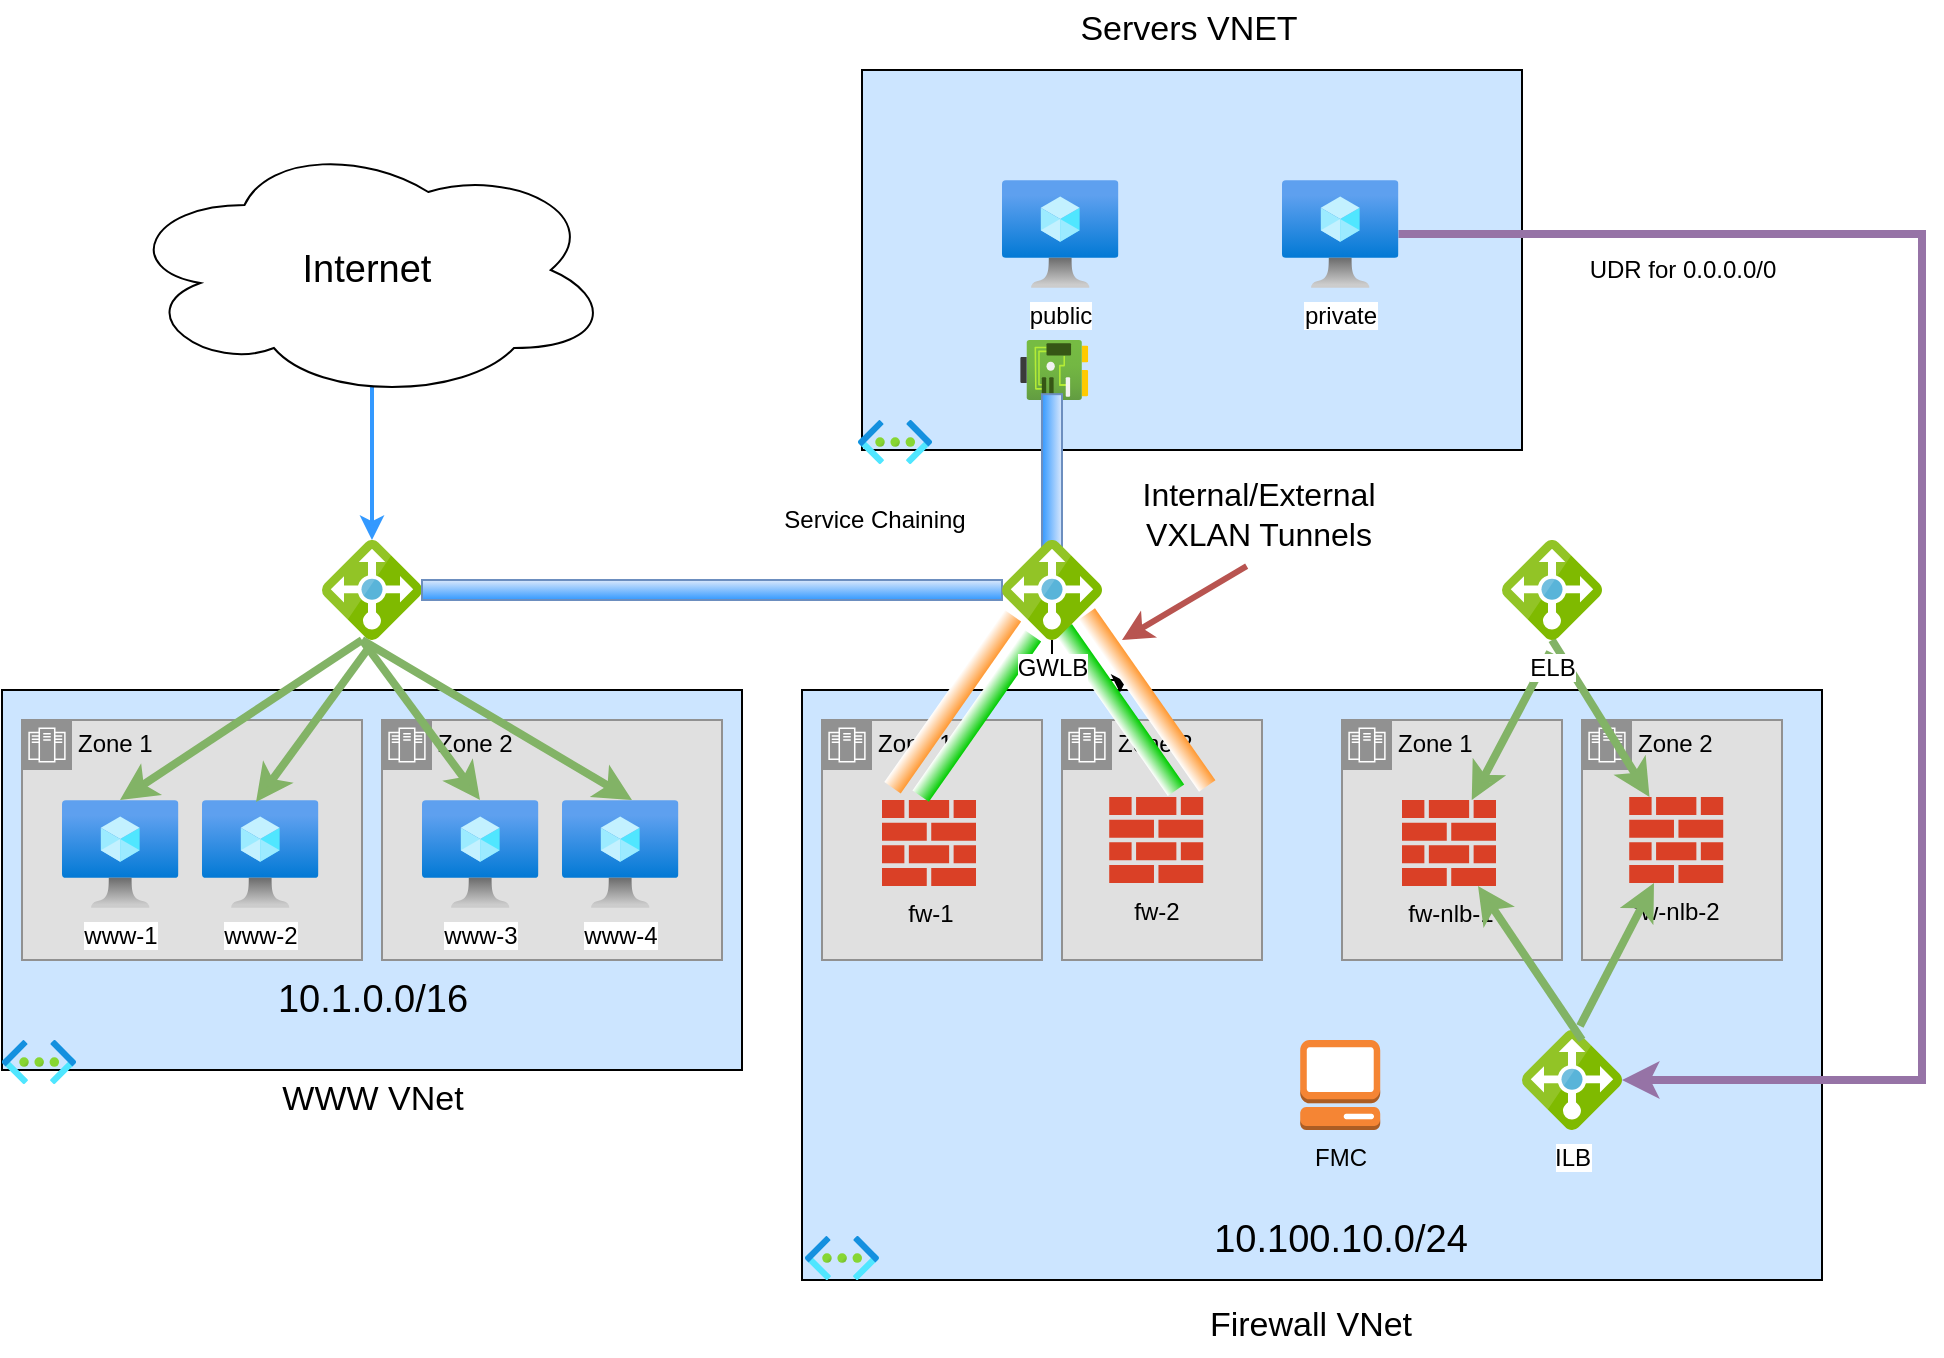 <mxfile version="21.6.1" type="device">
  <diagram name="Page-1" id="pDXnDWw5rO93SfaOLtf0">
    <mxGraphModel dx="1257" dy="2026" grid="1" gridSize="10" guides="1" tooltips="1" connect="1" arrows="1" fold="1" page="1" pageScale="1" pageWidth="850" pageHeight="1100" math="0" shadow="0">
      <root>
        <mxCell id="0" />
        <mxCell id="1" parent="0" />
        <mxCell id="psEYaUKP_F06JMTKpm58-8" value="" style="rounded=0;whiteSpace=wrap;html=1;fillColor=#CCE5FF;" parent="1" vertex="1">
          <mxGeometry x="80" y="255" width="370" height="190" as="geometry" />
        </mxCell>
        <mxCell id="psEYaUKP_F06JMTKpm58-5" value="Zone 1" style="shape=mxgraph.ibm.box;prType=zone;fontStyle=0;verticalAlign=top;align=left;spacingLeft=32;spacingTop=4;fillColor=#E0E0E0;rounded=0;whiteSpace=wrap;html=1;strokeColor=#919191;strokeWidth=1;dashed=0;container=1;spacing=-4;collapsible=0;expand=0;recursiveResize=0;" parent="1" vertex="1">
          <mxGeometry x="90" y="270" width="170" height="120" as="geometry" />
        </mxCell>
        <mxCell id="psEYaUKP_F06JMTKpm58-3" value="www-1" style="aspect=fixed;html=1;points=[];align=center;image;fontSize=12;image=img/lib/azure2/compute/Virtual_Machine.svg;" parent="psEYaUKP_F06JMTKpm58-5" vertex="1">
          <mxGeometry x="20" y="40" width="58.22" height="54" as="geometry" />
        </mxCell>
        <mxCell id="psEYaUKP_F06JMTKpm58-6" value="www-2" style="aspect=fixed;html=1;points=[];align=center;image;fontSize=12;image=img/lib/azure2/compute/Virtual_Machine.svg;" parent="psEYaUKP_F06JMTKpm58-5" vertex="1">
          <mxGeometry x="90" y="40" width="58.22" height="54" as="geometry" />
        </mxCell>
        <mxCell id="psEYaUKP_F06JMTKpm58-4" value="" style="aspect=fixed;html=1;points=[];align=center;image;fontSize=12;image=img/lib/azure2/networking/Virtual_Networks.svg;" parent="1" vertex="1">
          <mxGeometry x="80" y="430" width="37" height="22.09" as="geometry" />
        </mxCell>
        <mxCell id="psEYaUKP_F06JMTKpm58-9" value="Zone 2" style="shape=mxgraph.ibm.box;prType=zone;fontStyle=0;verticalAlign=top;align=left;spacingLeft=32;spacingTop=4;fillColor=#E0E0E0;rounded=0;whiteSpace=wrap;html=1;strokeColor=#919191;strokeWidth=1;dashed=0;container=1;spacing=-4;collapsible=0;expand=0;recursiveResize=0;" parent="1" vertex="1">
          <mxGeometry x="270" y="270" width="170" height="120" as="geometry" />
        </mxCell>
        <mxCell id="psEYaUKP_F06JMTKpm58-10" value="www-3" style="aspect=fixed;html=1;points=[];align=center;image;fontSize=12;image=img/lib/azure2/compute/Virtual_Machine.svg;" parent="psEYaUKP_F06JMTKpm58-9" vertex="1">
          <mxGeometry x="20" y="40" width="58.22" height="54" as="geometry" />
        </mxCell>
        <mxCell id="psEYaUKP_F06JMTKpm58-11" value="www-4" style="aspect=fixed;html=1;points=[];align=center;image;fontSize=12;image=img/lib/azure2/compute/Virtual_Machine.svg;" parent="psEYaUKP_F06JMTKpm58-9" vertex="1">
          <mxGeometry x="90" y="40" width="58.22" height="54" as="geometry" />
        </mxCell>
        <mxCell id="psEYaUKP_F06JMTKpm58-14" value="WWW VNet" style="text;html=1;align=center;verticalAlign=middle;resizable=0;points=[];autosize=1;strokeColor=none;fillColor=none;fontSize=17;" parent="1" vertex="1">
          <mxGeometry x="210" y="445" width="110" height="30" as="geometry" />
        </mxCell>
        <mxCell id="psEYaUKP_F06JMTKpm58-15" value="" style="endArrow=classic;html=1;rounded=0;entryX=0.498;entryY=0;entryDx=0;entryDy=0;entryPerimeter=0;fillColor=#d5e8d4;strokeColor=#82b366;strokeWidth=4;" parent="1" target="psEYaUKP_F06JMTKpm58-10" edge="1">
          <mxGeometry width="50" height="50" relative="1" as="geometry">
            <mxPoint x="260" y="230" as="sourcePoint" />
            <mxPoint x="500" y="440" as="targetPoint" />
          </mxGeometry>
        </mxCell>
        <mxCell id="psEYaUKP_F06JMTKpm58-16" value="" style="sketch=0;aspect=fixed;html=1;points=[];align=center;image;fontSize=12;image=img/lib/mscae/Load_Balancer_feature.svg;fillColor=#CCE5FF;" parent="1" vertex="1">
          <mxGeometry x="240" y="180" width="50" height="50" as="geometry" />
        </mxCell>
        <mxCell id="psEYaUKP_F06JMTKpm58-17" value="" style="endArrow=classic;html=1;rounded=0;fillColor=#d5e8d4;strokeColor=#82b366;strokeWidth=4;entryX=0.601;entryY=0;entryDx=0;entryDy=0;entryPerimeter=0;" parent="1" target="psEYaUKP_F06JMTKpm58-11" edge="1">
          <mxGeometry width="50" height="50" relative="1" as="geometry">
            <mxPoint x="260" y="230" as="sourcePoint" />
            <mxPoint x="303.994" y="305" as="targetPoint" />
          </mxGeometry>
        </mxCell>
        <mxCell id="psEYaUKP_F06JMTKpm58-18" value="" style="endArrow=classic;html=1;rounded=0;exitX=0.48;exitY=1.06;exitDx=0;exitDy=0;exitPerimeter=0;fillColor=#d5e8d4;strokeColor=#82b366;strokeWidth=4;entryX=0.464;entryY=0.019;entryDx=0;entryDy=0;entryPerimeter=0;" parent="1" source="psEYaUKP_F06JMTKpm58-16" target="psEYaUKP_F06JMTKpm58-6" edge="1">
          <mxGeometry width="50" height="50" relative="1" as="geometry">
            <mxPoint x="285" y="245" as="sourcePoint" />
            <mxPoint x="338.994" y="330" as="targetPoint" />
          </mxGeometry>
        </mxCell>
        <mxCell id="psEYaUKP_F06JMTKpm58-19" value="" style="endArrow=classic;html=1;rounded=0;entryX=0.498;entryY=0;entryDx=0;entryDy=0;entryPerimeter=0;fillColor=#d5e8d4;strokeColor=#82b366;strokeWidth=4;" parent="1" target="psEYaUKP_F06JMTKpm58-3" edge="1">
          <mxGeometry width="50" height="50" relative="1" as="geometry">
            <mxPoint x="260" y="230" as="sourcePoint" />
            <mxPoint x="348.994" y="340" as="targetPoint" />
          </mxGeometry>
        </mxCell>
        <mxCell id="psEYaUKP_F06JMTKpm58-20" value="10.1.0.0/16" style="text;html=1;align=center;verticalAlign=middle;resizable=0;points=[];autosize=1;strokeColor=none;fillColor=none;fontSize=19;" parent="1" vertex="1">
          <mxGeometry x="205" y="390" width="120" height="40" as="geometry" />
        </mxCell>
        <mxCell id="MpkBA5lqzlr4u1xdEffK-26" style="rounded=0;orthogonalLoop=1;jettySize=auto;html=1;strokeWidth=2;strokeColor=#3399FF;" parent="1" target="psEYaUKP_F06JMTKpm58-16" edge="1">
          <mxGeometry relative="1" as="geometry">
            <mxPoint x="265" y="100" as="sourcePoint" />
          </mxGeometry>
        </mxCell>
        <mxCell id="psEYaUKP_F06JMTKpm58-21" value="Internet" style="ellipse;shape=cloud;whiteSpace=wrap;html=1;fontSize=19;" parent="1" vertex="1">
          <mxGeometry x="140" y="-20" width="245" height="130" as="geometry" />
        </mxCell>
        <mxCell id="MpkBA5lqzlr4u1xdEffK-1" value="" style="rounded=0;whiteSpace=wrap;html=1;fillColor=#CCE5FF;" parent="1" vertex="1">
          <mxGeometry x="480" y="255" width="510" height="295" as="geometry" />
        </mxCell>
        <mxCell id="MpkBA5lqzlr4u1xdEffK-2" value="Firewall VNet" style="text;html=1;align=center;verticalAlign=middle;resizable=0;points=[];autosize=1;strokeColor=none;fillColor=none;fontSize=17;" parent="1" vertex="1">
          <mxGeometry x="674.11" y="557.91" width="120" height="30" as="geometry" />
        </mxCell>
        <mxCell id="MpkBA5lqzlr4u1xdEffK-3" value="Zone 1" style="shape=mxgraph.ibm.box;prType=zone;fontStyle=0;verticalAlign=top;align=left;spacingLeft=32;spacingTop=4;fillColor=#E0E0E0;rounded=0;whiteSpace=wrap;html=1;strokeColor=#919191;strokeWidth=1;dashed=0;container=1;spacing=-4;collapsible=0;expand=0;recursiveResize=0;" parent="1" vertex="1">
          <mxGeometry x="490" y="270" width="110" height="120" as="geometry" />
        </mxCell>
        <mxCell id="MpkBA5lqzlr4u1xdEffK-9" value="fw-1" style="sketch=0;pointerEvents=1;shadow=0;dashed=0;html=1;strokeColor=none;labelPosition=center;verticalLabelPosition=bottom;verticalAlign=top;outlineConnect=0;align=center;shape=mxgraph.office.concepts.firewall;fillColor=#DA4026;" parent="MpkBA5lqzlr4u1xdEffK-3" vertex="1">
          <mxGeometry x="30" y="40" width="47" height="43" as="geometry" />
        </mxCell>
        <mxCell id="MpkBA5lqzlr4u1xdEffK-6" value="Zone 2" style="shape=mxgraph.ibm.box;prType=zone;fontStyle=0;verticalAlign=top;align=left;spacingLeft=32;spacingTop=4;fillColor=#E0E0E0;rounded=0;whiteSpace=wrap;html=1;strokeColor=#919191;strokeWidth=1;dashed=0;container=1;spacing=-4;collapsible=0;expand=0;recursiveResize=0;" parent="1" vertex="1">
          <mxGeometry x="610" y="270" width="100" height="120" as="geometry" />
        </mxCell>
        <mxCell id="MpkBA5lqzlr4u1xdEffK-10" value="fw-2" style="sketch=0;pointerEvents=1;shadow=0;dashed=0;html=1;strokeColor=none;labelPosition=center;verticalLabelPosition=bottom;verticalAlign=top;outlineConnect=0;align=center;shape=mxgraph.office.concepts.firewall;fillColor=#DA4026;" parent="MpkBA5lqzlr4u1xdEffK-6" vertex="1">
          <mxGeometry x="23.61" y="38.5" width="47" height="43" as="geometry" />
        </mxCell>
        <mxCell id="gl-uLo3om1zxJ34Bp_yc-21" value="" style="edgeStyle=orthogonalEdgeStyle;rounded=0;orthogonalLoop=1;jettySize=auto;html=1;" edge="1" parent="1" source="MpkBA5lqzlr4u1xdEffK-11" target="MpkBA5lqzlr4u1xdEffK-25">
          <mxGeometry relative="1" as="geometry" />
        </mxCell>
        <mxCell id="MpkBA5lqzlr4u1xdEffK-12" value="10.100.10.0/24" style="text;html=1;align=center;verticalAlign=middle;resizable=0;points=[];autosize=1;strokeColor=none;fillColor=none;fontSize=19;" parent="1" vertex="1">
          <mxGeometry x="674.11" y="510" width="150" height="40" as="geometry" />
        </mxCell>
        <mxCell id="MpkBA5lqzlr4u1xdEffK-19" value="" style="rounded=0;whiteSpace=wrap;html=1;fillColor=#dae8fc;strokeColor=#6c8ebf;gradientColor=#3399FF;" parent="1" vertex="1">
          <mxGeometry x="290" y="200" width="290" height="10" as="geometry" />
        </mxCell>
        <mxCell id="MpkBA5lqzlr4u1xdEffK-20" value="Service Chaining" style="text;html=1;align=center;verticalAlign=middle;resizable=0;points=[];autosize=1;strokeColor=none;fillColor=none;" parent="1" vertex="1">
          <mxGeometry x="461" y="155" width="110" height="30" as="geometry" />
        </mxCell>
        <mxCell id="MpkBA5lqzlr4u1xdEffK-21" value="" style="aspect=fixed;html=1;points=[];align=center;image;fontSize=12;image=img/lib/azure2/networking/Virtual_Networks.svg;" parent="1" vertex="1">
          <mxGeometry x="481.48" y="528" width="37" height="22.09" as="geometry" />
        </mxCell>
        <mxCell id="MpkBA5lqzlr4u1xdEffK-22" value="" style="rounded=0;whiteSpace=wrap;html=1;fillColor=default;strokeColor=none;gradientColor=#FF9933;rotation=-55;" parent="1" vertex="1">
          <mxGeometry x="502.87" y="255.9" width="105" height="10" as="geometry" />
        </mxCell>
        <mxCell id="MpkBA5lqzlr4u1xdEffK-23" value="" style="rounded=0;whiteSpace=wrap;html=1;fillColor=default;strokeColor=none;gradientColor=#00CC00;rotation=-55;" parent="1" vertex="1">
          <mxGeometry x="518.48" y="262.98" width="97.87" height="10" as="geometry" />
        </mxCell>
        <mxCell id="MpkBA5lqzlr4u1xdEffK-24" value="" style="rounded=0;whiteSpace=wrap;html=1;fillColor=default;strokeColor=none;gradientColor=#FF9933;rotation=-125;" parent="1" vertex="1">
          <mxGeometry x="600" y="255" width="105" height="10" as="geometry" />
        </mxCell>
        <mxCell id="MpkBA5lqzlr4u1xdEffK-25" value="" style="rounded=0;whiteSpace=wrap;html=1;fillColor=default;strokeColor=none;gradientColor=#00CC00;rotation=235;" parent="1" vertex="1">
          <mxGeometry x="590" y="260" width="97.87" height="10" as="geometry" />
        </mxCell>
        <mxCell id="MpkBA5lqzlr4u1xdEffK-27" value="Internal/External&lt;br style=&quot;font-size: 16px;&quot;&gt;VXLAN Tunnels" style="text;html=1;align=center;verticalAlign=middle;resizable=0;points=[];autosize=1;strokeColor=none;fillColor=none;fontSize=16;" parent="1" vertex="1">
          <mxGeometry x="638.22" y="142.09" width="140" height="50" as="geometry" />
        </mxCell>
        <mxCell id="MpkBA5lqzlr4u1xdEffK-28" value="" style="endArrow=classic;html=1;rounded=0;strokeColor=#b85450;strokeWidth=3;fontSize=16;exitX=0.458;exitY=1.02;exitDx=0;exitDy=0;exitPerimeter=0;fillColor=#f8cecc;" parent="1" source="MpkBA5lqzlr4u1xdEffK-27" edge="1">
          <mxGeometry width="50" height="50" relative="1" as="geometry">
            <mxPoint x="530" y="430" as="sourcePoint" />
            <mxPoint x="640" y="230" as="targetPoint" />
          </mxGeometry>
        </mxCell>
        <mxCell id="gl-uLo3om1zxJ34Bp_yc-1" value="" style="rounded=0;whiteSpace=wrap;html=1;fillColor=#CCE5FF;" vertex="1" parent="1">
          <mxGeometry x="510" y="-55" width="330" height="190" as="geometry" />
        </mxCell>
        <mxCell id="gl-uLo3om1zxJ34Bp_yc-2" value="" style="aspect=fixed;html=1;points=[];align=center;image;fontSize=12;image=img/lib/azure2/networking/Virtual_Networks.svg;" vertex="1" parent="1">
          <mxGeometry x="508" y="120" width="37" height="22.09" as="geometry" />
        </mxCell>
        <mxCell id="gl-uLo3om1zxJ34Bp_yc-4" value="public" style="aspect=fixed;html=1;points=[];align=center;image;fontSize=12;image=img/lib/azure2/compute/Virtual_Machine.svg;" vertex="1" parent="1">
          <mxGeometry x="580" width="58.22" height="54" as="geometry" />
        </mxCell>
        <mxCell id="gl-uLo3om1zxJ34Bp_yc-6" value="" style="image;aspect=fixed;html=1;points=[];align=center;fontSize=12;image=img/lib/azure2/networking/Network_Interfaces.svg;" vertex="1" parent="1">
          <mxGeometry x="589.11" y="80" width="34" height="30" as="geometry" />
        </mxCell>
        <mxCell id="gl-uLo3om1zxJ34Bp_yc-9" value="" style="rounded=0;whiteSpace=wrap;html=1;fillColor=#dae8fc;strokeColor=#6c8ebf;gradientColor=#3399FF;rotation=90;" vertex="1" parent="1">
          <mxGeometry x="565" y="142.09" width="80" height="10" as="geometry" />
        </mxCell>
        <mxCell id="gl-uLo3om1zxJ34Bp_yc-3" value="Servers VNET" style="text;html=1;align=center;verticalAlign=middle;resizable=0;points=[];autosize=1;strokeColor=none;fillColor=none;fontSize=17;" vertex="1" parent="1">
          <mxGeometry x="607.87" y="-90" width="130" height="30" as="geometry" />
        </mxCell>
        <mxCell id="gl-uLo3om1zxJ34Bp_yc-12" value="Zone 1" style="shape=mxgraph.ibm.box;prType=zone;fontStyle=0;verticalAlign=top;align=left;spacingLeft=32;spacingTop=4;fillColor=#E0E0E0;rounded=0;whiteSpace=wrap;html=1;strokeColor=#919191;strokeWidth=1;dashed=0;container=1;spacing=-4;collapsible=0;expand=0;recursiveResize=0;" vertex="1" parent="1">
          <mxGeometry x="750" y="270" width="110" height="120" as="geometry" />
        </mxCell>
        <mxCell id="gl-uLo3om1zxJ34Bp_yc-13" value="fw-nlb-1" style="sketch=0;pointerEvents=1;shadow=0;dashed=0;html=1;strokeColor=none;labelPosition=center;verticalLabelPosition=bottom;verticalAlign=top;outlineConnect=0;align=center;shape=mxgraph.office.concepts.firewall;fillColor=#DA4026;" vertex="1" parent="gl-uLo3om1zxJ34Bp_yc-12">
          <mxGeometry x="30" y="40" width="47" height="43" as="geometry" />
        </mxCell>
        <mxCell id="gl-uLo3om1zxJ34Bp_yc-14" value="Zone 2" style="shape=mxgraph.ibm.box;prType=zone;fontStyle=0;verticalAlign=top;align=left;spacingLeft=32;spacingTop=4;fillColor=#E0E0E0;rounded=0;whiteSpace=wrap;html=1;strokeColor=#919191;strokeWidth=1;dashed=0;container=1;spacing=-4;collapsible=0;expand=0;recursiveResize=0;" vertex="1" parent="1">
          <mxGeometry x="870" y="270" width="100" height="120" as="geometry" />
        </mxCell>
        <mxCell id="gl-uLo3om1zxJ34Bp_yc-15" value="fw-nlb-2" style="sketch=0;pointerEvents=1;shadow=0;dashed=0;html=1;strokeColor=none;labelPosition=center;verticalLabelPosition=bottom;verticalAlign=top;outlineConnect=0;align=center;shape=mxgraph.office.concepts.firewall;fillColor=#DA4026;" vertex="1" parent="gl-uLo3om1zxJ34Bp_yc-14">
          <mxGeometry x="23.61" y="38.5" width="47" height="43" as="geometry" />
        </mxCell>
        <mxCell id="gl-uLo3om1zxJ34Bp_yc-17" value="ILB" style="sketch=0;aspect=fixed;html=1;points=[];align=center;image;fontSize=12;image=img/lib/mscae/Load_Balancer_feature.svg;fillColor=#CCE5FF;" vertex="1" parent="1">
          <mxGeometry x="840" y="425" width="50" height="50" as="geometry" />
        </mxCell>
        <mxCell id="gl-uLo3om1zxJ34Bp_yc-19" value="" style="endArrow=classic;html=1;rounded=0;fillColor=#d5e8d4;strokeColor=#82b366;strokeWidth=4;exitX=0.6;exitY=0.1;exitDx=0;exitDy=0;exitPerimeter=0;" edge="1" parent="1" source="gl-uLo3om1zxJ34Bp_yc-17" target="gl-uLo3om1zxJ34Bp_yc-13">
          <mxGeometry width="50" height="50" relative="1" as="geometry">
            <mxPoint x="860" y="425" as="sourcePoint" />
            <mxPoint x="995" y="505" as="targetPoint" />
          </mxGeometry>
        </mxCell>
        <mxCell id="gl-uLo3om1zxJ34Bp_yc-20" value="" style="endArrow=classic;html=1;rounded=0;fillColor=#d5e8d4;strokeColor=#82b366;strokeWidth=4;exitX=0.58;exitY=-0.04;exitDx=0;exitDy=0;exitPerimeter=0;" edge="1" parent="1" source="gl-uLo3om1zxJ34Bp_yc-17" target="gl-uLo3om1zxJ34Bp_yc-15">
          <mxGeometry width="50" height="50" relative="1" as="geometry">
            <mxPoint x="880" y="440" as="sourcePoint" />
            <mxPoint x="828" y="363" as="targetPoint" />
          </mxGeometry>
        </mxCell>
        <mxCell id="MpkBA5lqzlr4u1xdEffK-11" value="GWLB" style="sketch=0;aspect=fixed;html=1;points=[];align=center;image;fontSize=12;image=img/lib/mscae/Load_Balancer_feature.svg;fillColor=#CCE5FF;" parent="1" vertex="1">
          <mxGeometry x="580" y="180" width="50" height="50" as="geometry" />
        </mxCell>
        <mxCell id="gl-uLo3om1zxJ34Bp_yc-23" value="" style="endArrow=classic;html=1;rounded=0;fillColor=#d5e8d4;strokeColor=#82b366;strokeWidth=4;exitX=0.48;exitY=1.12;exitDx=0;exitDy=0;exitPerimeter=0;" edge="1" parent="1" source="gl-uLo3om1zxJ34Bp_yc-22" target="gl-uLo3om1zxJ34Bp_yc-13">
          <mxGeometry width="50" height="50" relative="1" as="geometry">
            <mxPoint x="880" y="440" as="sourcePoint" />
            <mxPoint x="828" y="363" as="targetPoint" />
          </mxGeometry>
        </mxCell>
        <mxCell id="gl-uLo3om1zxJ34Bp_yc-24" value="" style="endArrow=classic;html=1;rounded=0;fillColor=#d5e8d4;strokeColor=#82b366;strokeWidth=4;exitX=0.5;exitY=1;exitDx=0;exitDy=0;exitPerimeter=0;" edge="1" parent="1" source="gl-uLo3om1zxJ34Bp_yc-22" target="gl-uLo3om1zxJ34Bp_yc-15">
          <mxGeometry width="50" height="50" relative="1" as="geometry">
            <mxPoint x="864" y="246" as="sourcePoint" />
            <mxPoint x="825" y="320" as="targetPoint" />
          </mxGeometry>
        </mxCell>
        <mxCell id="gl-uLo3om1zxJ34Bp_yc-22" value="ELB" style="sketch=0;aspect=fixed;html=1;points=[];align=center;image;fontSize=12;image=img/lib/mscae/Load_Balancer_feature.svg;fillColor=#CCE5FF;" vertex="1" parent="1">
          <mxGeometry x="830" y="180" width="50" height="50" as="geometry" />
        </mxCell>
        <mxCell id="gl-uLo3om1zxJ34Bp_yc-26" style="edgeStyle=orthogonalEdgeStyle;rounded=0;orthogonalLoop=1;jettySize=auto;html=1;strokeWidth=4;fillColor=#e1d5e7;strokeColor=#9673a6;" edge="1" parent="1" source="gl-uLo3om1zxJ34Bp_yc-25" target="gl-uLo3om1zxJ34Bp_yc-17">
          <mxGeometry relative="1" as="geometry">
            <Array as="points">
              <mxPoint x="1040" y="27" />
              <mxPoint x="1040" y="450" />
            </Array>
          </mxGeometry>
        </mxCell>
        <mxCell id="gl-uLo3om1zxJ34Bp_yc-25" value="private" style="aspect=fixed;html=1;points=[];align=center;image;fontSize=12;image=img/lib/azure2/compute/Virtual_Machine.svg;" vertex="1" parent="1">
          <mxGeometry x="720" width="58.22" height="54" as="geometry" />
        </mxCell>
        <mxCell id="gl-uLo3om1zxJ34Bp_yc-27" value="UDR for 0.0.0.0/0" style="text;html=1;align=center;verticalAlign=middle;resizable=0;points=[];autosize=1;strokeColor=none;fillColor=none;" vertex="1" parent="1">
          <mxGeometry x="860" y="30" width="120" height="30" as="geometry" />
        </mxCell>
        <mxCell id="gl-uLo3om1zxJ34Bp_yc-28" value="FMC" style="outlineConnect=0;dashed=0;verticalLabelPosition=bottom;verticalAlign=top;align=center;html=1;shape=mxgraph.aws3.management_console;fillColor=#F58534;gradientColor=none;" vertex="1" parent="1">
          <mxGeometry x="729.11" y="430" width="40" height="45" as="geometry" />
        </mxCell>
      </root>
    </mxGraphModel>
  </diagram>
</mxfile>
